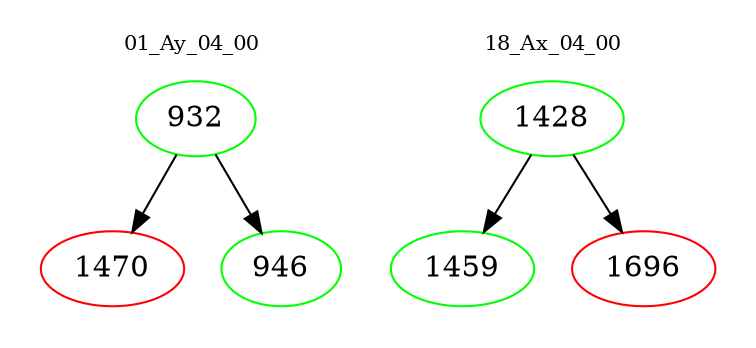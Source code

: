 digraph{
subgraph cluster_0 {
color = white
label = "01_Ay_04_00";
fontsize=10;
T0_932 [label="932", color="green"]
T0_932 -> T0_1470 [color="black"]
T0_1470 [label="1470", color="red"]
T0_932 -> T0_946 [color="black"]
T0_946 [label="946", color="green"]
}
subgraph cluster_1 {
color = white
label = "18_Ax_04_00";
fontsize=10;
T1_1428 [label="1428", color="green"]
T1_1428 -> T1_1459 [color="black"]
T1_1459 [label="1459", color="green"]
T1_1428 -> T1_1696 [color="black"]
T1_1696 [label="1696", color="red"]
}
}
